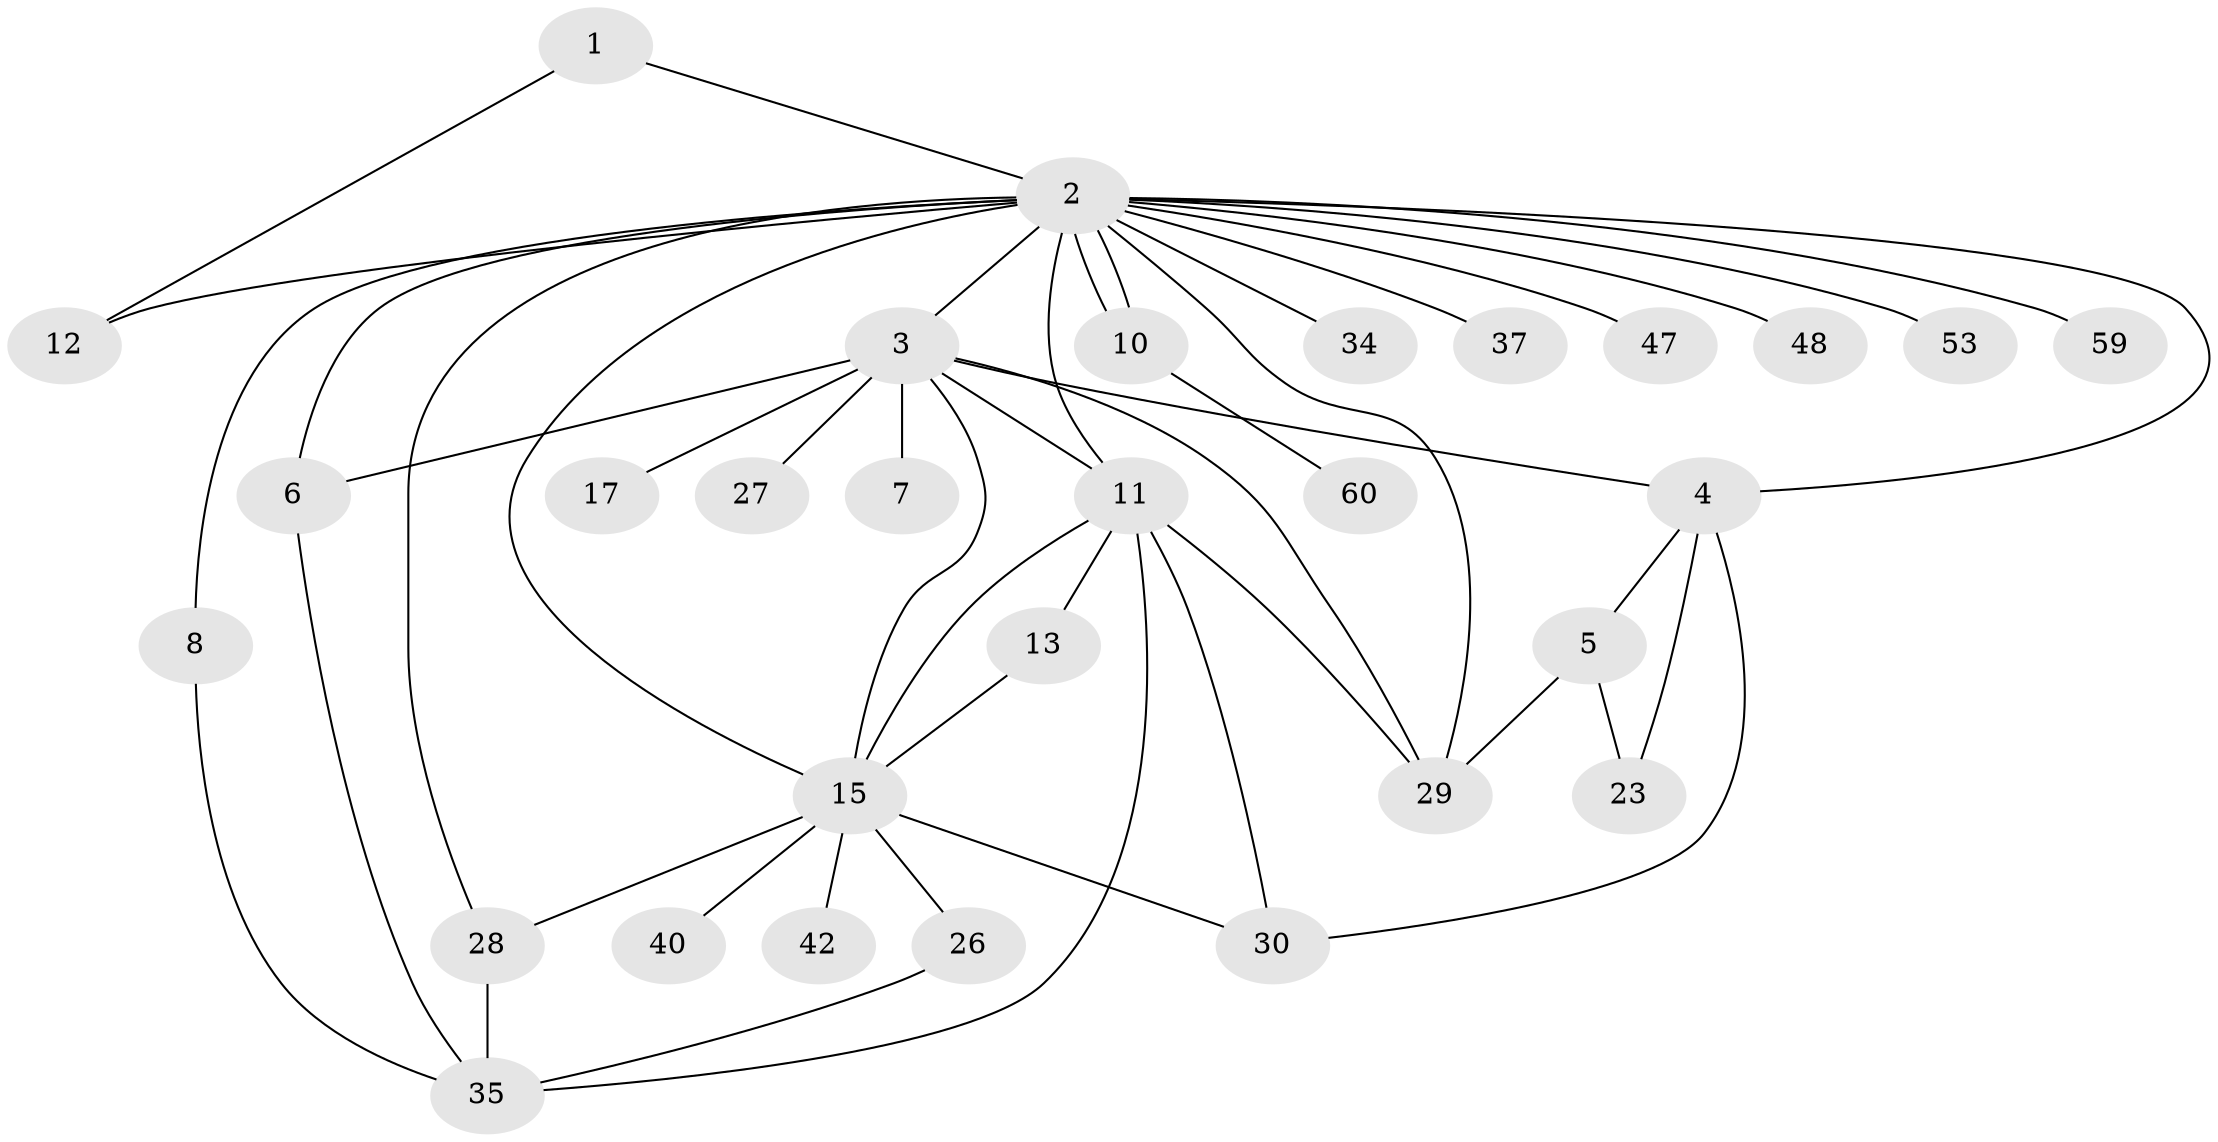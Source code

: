 // original degree distribution, {2: 0.25, 20: 0.016666666666666666, 5: 0.08333333333333333, 3: 0.16666666666666666, 1: 0.35, 6: 0.06666666666666667, 7: 0.03333333333333333, 4: 0.03333333333333333}
// Generated by graph-tools (version 1.1) at 2025/14/03/09/25 04:14:24]
// undirected, 30 vertices, 48 edges
graph export_dot {
graph [start="1"]
  node [color=gray90,style=filled];
  1;
  2;
  3 [super="+16+14"];
  4 [super="+39"];
  5;
  6 [super="+9+49"];
  7 [super="+32"];
  8 [super="+25"];
  10;
  11 [super="+24+31"];
  12 [super="+58"];
  13;
  15 [super="+50+56+33+22+19"];
  17;
  23;
  26;
  27;
  28;
  29 [super="+45+43"];
  30 [super="+41"];
  34;
  35 [super="+44"];
  37;
  40;
  42;
  47;
  48;
  53;
  59;
  60;
  1 -- 2;
  1 -- 12;
  2 -- 3 [weight=2];
  2 -- 6;
  2 -- 8;
  2 -- 10;
  2 -- 10;
  2 -- 11;
  2 -- 12;
  2 -- 15 [weight=2];
  2 -- 28;
  2 -- 29;
  2 -- 34;
  2 -- 37;
  2 -- 47;
  2 -- 48;
  2 -- 53;
  2 -- 59;
  2 -- 4;
  3 -- 4;
  3 -- 7;
  3 -- 17;
  3 -- 27;
  3 -- 11;
  3 -- 15 [weight=2];
  3 -- 29;
  3 -- 6;
  4 -- 5;
  4 -- 23;
  4 -- 30;
  5 -- 23;
  5 -- 29;
  6 -- 35;
  8 -- 35;
  10 -- 60;
  11 -- 13;
  11 -- 35;
  11 -- 29;
  11 -- 30;
  11 -- 15;
  13 -- 15;
  15 -- 26;
  15 -- 28;
  15 -- 40;
  15 -- 42;
  15 -- 30;
  26 -- 35;
  28 -- 35;
}
